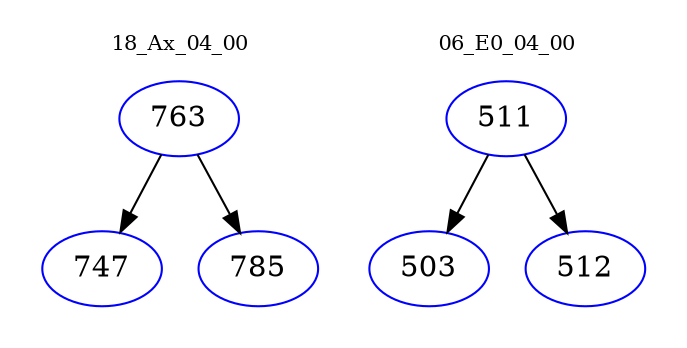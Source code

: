 digraph{
subgraph cluster_0 {
color = white
label = "18_Ax_04_00";
fontsize=10;
T0_763 [label="763", color="blue"]
T0_763 -> T0_747 [color="black"]
T0_747 [label="747", color="blue"]
T0_763 -> T0_785 [color="black"]
T0_785 [label="785", color="blue"]
}
subgraph cluster_1 {
color = white
label = "06_E0_04_00";
fontsize=10;
T1_511 [label="511", color="blue"]
T1_511 -> T1_503 [color="black"]
T1_503 [label="503", color="blue"]
T1_511 -> T1_512 [color="black"]
T1_512 [label="512", color="blue"]
}
}
